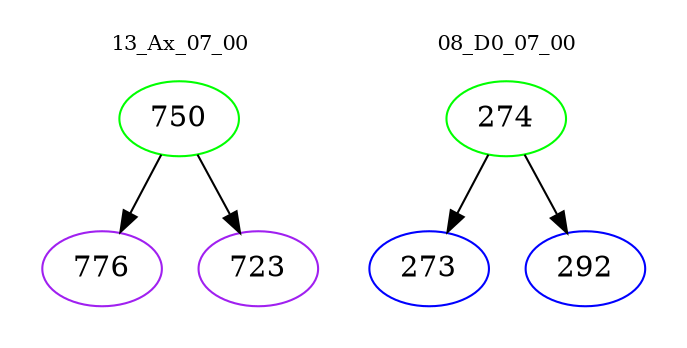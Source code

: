 digraph{
subgraph cluster_0 {
color = white
label = "13_Ax_07_00";
fontsize=10;
T0_750 [label="750", color="green"]
T0_750 -> T0_776 [color="black"]
T0_776 [label="776", color="purple"]
T0_750 -> T0_723 [color="black"]
T0_723 [label="723", color="purple"]
}
subgraph cluster_1 {
color = white
label = "08_D0_07_00";
fontsize=10;
T1_274 [label="274", color="green"]
T1_274 -> T1_273 [color="black"]
T1_273 [label="273", color="blue"]
T1_274 -> T1_292 [color="black"]
T1_292 [label="292", color="blue"]
}
}
